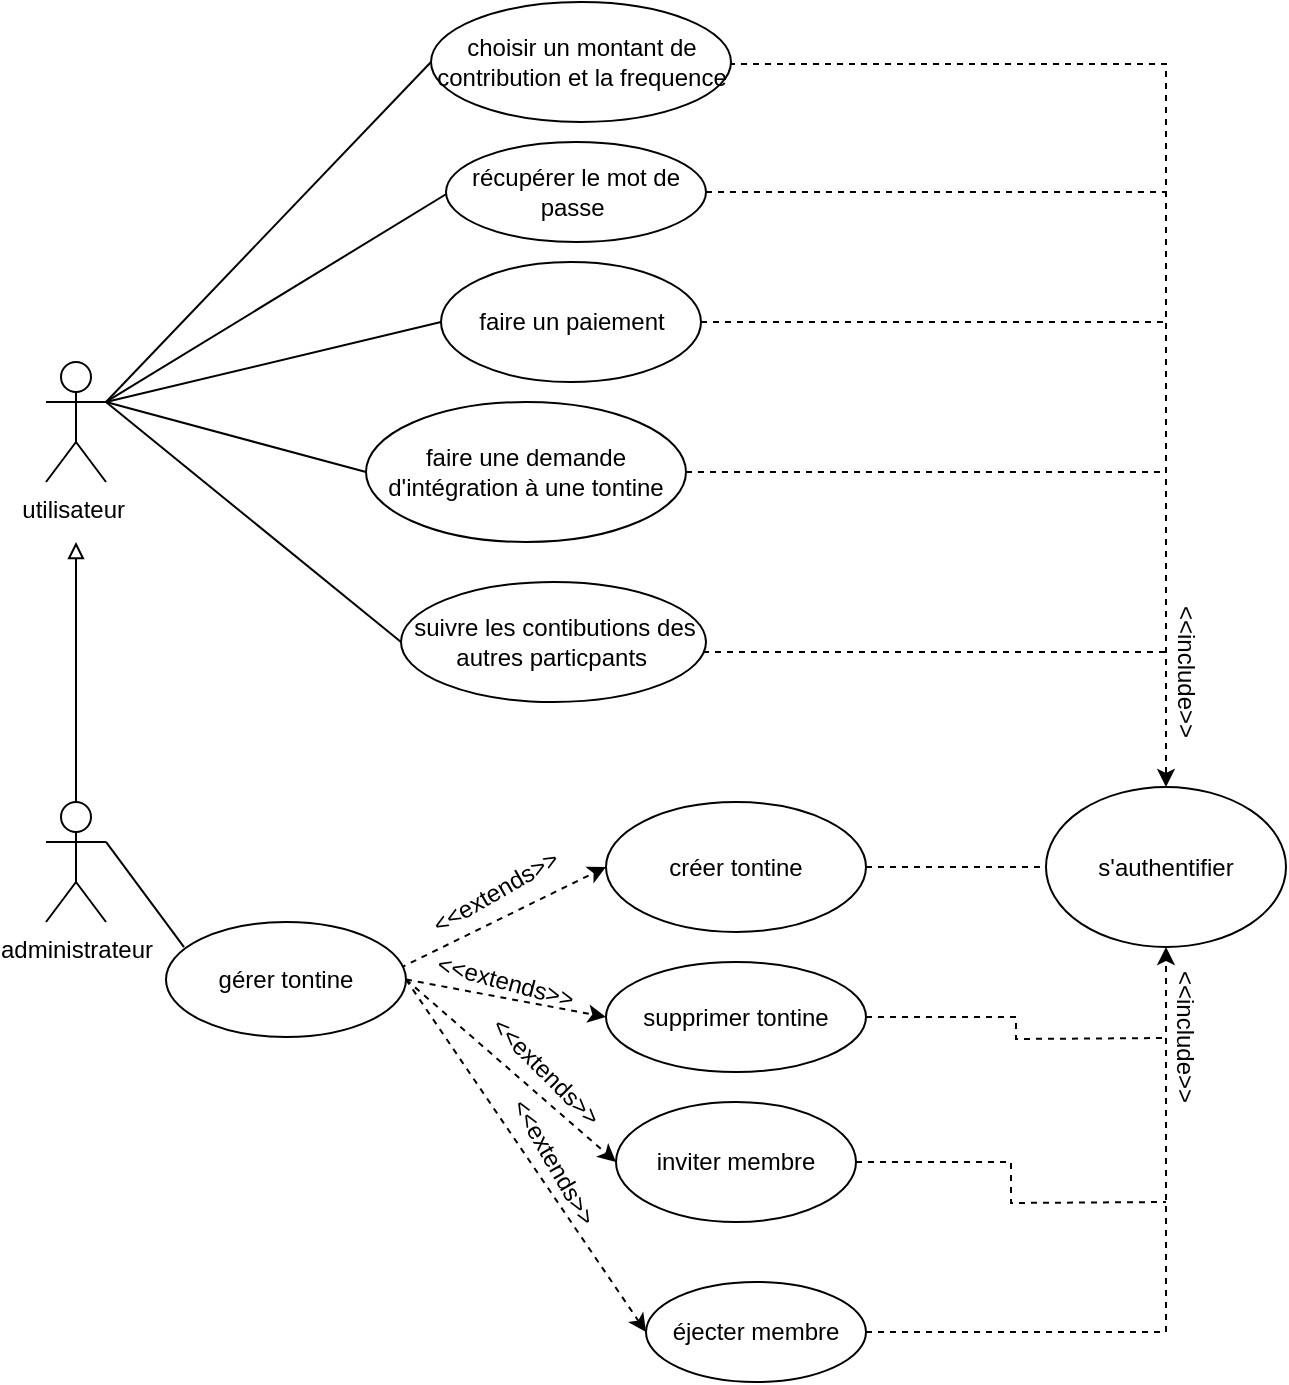 <mxfile version="24.0.7" type="github">
  <diagram name="Page-1" id="oV1Fuwb7MrvapbLkFMkj">
    <mxGraphModel dx="1106" dy="613" grid="1" gridSize="10" guides="1" tooltips="1" connect="1" arrows="1" fold="1" page="1" pageScale="1" pageWidth="827" pageHeight="1169" math="0" shadow="0">
      <root>
        <mxCell id="0" />
        <mxCell id="1" parent="0" />
        <mxCell id="4AqiGN7uSB8tTxlLUijl-6" style="rounded=0;orthogonalLoop=1;jettySize=auto;html=1;exitX=1;exitY=0.333;exitDx=0;exitDy=0;exitPerimeter=0;entryX=0;entryY=0.5;entryDx=0;entryDy=0;endArrow=none;endFill=0;" parent="1" source="4AqiGN7uSB8tTxlLUijl-1" edge="1">
          <mxGeometry relative="1" as="geometry">
            <mxPoint x="250" y="170" as="targetPoint" />
          </mxGeometry>
        </mxCell>
        <mxCell id="CeNqIijYDRwHxGpEc0_K-2" style="rounded=0;orthogonalLoop=1;jettySize=auto;html=1;exitX=1;exitY=0.333;exitDx=0;exitDy=0;exitPerimeter=0;entryX=0;entryY=0.5;entryDx=0;entryDy=0;endArrow=none;endFill=0;" parent="1" source="4AqiGN7uSB8tTxlLUijl-1" target="CeNqIijYDRwHxGpEc0_K-1" edge="1">
          <mxGeometry relative="1" as="geometry" />
        </mxCell>
        <mxCell id="4AqiGN7uSB8tTxlLUijl-1" value="utilisateur&amp;nbsp;" style="shape=umlActor;verticalLabelPosition=bottom;verticalAlign=top;html=1;outlineConnect=0;" parent="1" vertex="1">
          <mxGeometry x="40" y="260" width="30" height="60" as="geometry" />
        </mxCell>
        <mxCell id="4AqiGN7uSB8tTxlLUijl-27" style="edgeStyle=orthogonalEdgeStyle;rounded=0;orthogonalLoop=1;jettySize=auto;html=1;exitX=1;exitY=0.5;exitDx=0;exitDy=0;entryX=0.5;entryY=0;entryDx=0;entryDy=0;dashed=1;" parent="1" target="4AqiGN7uSB8tTxlLUijl-26" edge="1">
          <mxGeometry relative="1" as="geometry">
            <mxPoint x="382.5" y="110" as="sourcePoint" />
            <mxPoint x="612.5" y="407.5" as="targetPoint" />
            <Array as="points">
              <mxPoint x="383" y="111" />
              <mxPoint x="600" y="111" />
            </Array>
          </mxGeometry>
        </mxCell>
        <mxCell id="acqSrVI2MSruL_sHQfGS-3" style="edgeStyle=orthogonalEdgeStyle;rounded=0;orthogonalLoop=1;jettySize=auto;html=1;exitX=1;exitY=0.5;exitDx=0;exitDy=0;dashed=1;endArrow=none;endFill=0;" parent="1" source="4AqiGN7uSB8tTxlLUijl-8" edge="1">
          <mxGeometry relative="1" as="geometry">
            <mxPoint x="600" y="175" as="targetPoint" />
          </mxGeometry>
        </mxCell>
        <mxCell id="4AqiGN7uSB8tTxlLUijl-8" value="récupérer le mot de passe&amp;nbsp;" style="ellipse;whiteSpace=wrap;html=1;" parent="1" vertex="1">
          <mxGeometry x="240" y="150" width="130" height="50" as="geometry" />
        </mxCell>
        <mxCell id="4AqiGN7uSB8tTxlLUijl-12" style="rounded=0;orthogonalLoop=1;jettySize=auto;html=1;exitX=0;exitY=0.5;exitDx=0;exitDy=0;endArrow=none;endFill=0;" parent="1" source="4AqiGN7uSB8tTxlLUijl-9" edge="1">
          <mxGeometry relative="1" as="geometry">
            <mxPoint x="70" y="280" as="targetPoint" />
          </mxGeometry>
        </mxCell>
        <mxCell id="4AqiGN7uSB8tTxlLUijl-28" style="edgeStyle=orthogonalEdgeStyle;rounded=0;orthogonalLoop=1;jettySize=auto;html=1;exitX=1;exitY=0.5;exitDx=0;exitDy=0;endArrow=none;endFill=0;dashed=1;" parent="1" source="4AqiGN7uSB8tTxlLUijl-9" edge="1">
          <mxGeometry relative="1" as="geometry">
            <mxPoint x="600" y="240" as="targetPoint" />
          </mxGeometry>
        </mxCell>
        <mxCell id="4AqiGN7uSB8tTxlLUijl-9" value="faire un paiement" style="ellipse;whiteSpace=wrap;html=1;" parent="1" vertex="1">
          <mxGeometry x="237.5" y="210" width="130" height="60" as="geometry" />
        </mxCell>
        <mxCell id="4AqiGN7uSB8tTxlLUijl-13" style="rounded=0;orthogonalLoop=1;jettySize=auto;html=1;exitX=0;exitY=0.5;exitDx=0;exitDy=0;endArrow=none;endFill=0;" parent="1" source="4AqiGN7uSB8tTxlLUijl-10" edge="1">
          <mxGeometry relative="1" as="geometry">
            <mxPoint x="70" y="280" as="targetPoint" />
          </mxGeometry>
        </mxCell>
        <mxCell id="4AqiGN7uSB8tTxlLUijl-29" style="edgeStyle=orthogonalEdgeStyle;rounded=0;orthogonalLoop=1;jettySize=auto;html=1;exitX=1;exitY=0.5;exitDx=0;exitDy=0;dashed=1;endArrow=none;endFill=0;" parent="1" source="4AqiGN7uSB8tTxlLUijl-10" edge="1">
          <mxGeometry relative="1" as="geometry">
            <mxPoint x="600" y="315" as="targetPoint" />
          </mxGeometry>
        </mxCell>
        <mxCell id="4AqiGN7uSB8tTxlLUijl-10" value="faire une demande d&#39;intégration à une tontine" style="ellipse;whiteSpace=wrap;html=1;" parent="1" vertex="1">
          <mxGeometry x="200" y="280" width="160" height="70" as="geometry" />
        </mxCell>
        <mxCell id="4AqiGN7uSB8tTxlLUijl-30" style="edgeStyle=orthogonalEdgeStyle;rounded=0;orthogonalLoop=1;jettySize=auto;html=1;exitX=1;exitY=0.5;exitDx=0;exitDy=0;endArrow=none;endFill=0;dashed=1;" parent="1" edge="1">
          <mxGeometry relative="1" as="geometry">
            <mxPoint x="600" y="405" as="targetPoint" />
            <mxPoint x="362.5" y="405" as="sourcePoint" />
          </mxGeometry>
        </mxCell>
        <mxCell id="4AqiGN7uSB8tTxlLUijl-17" style="edgeStyle=orthogonalEdgeStyle;rounded=0;orthogonalLoop=1;jettySize=auto;html=1;exitX=0.5;exitY=0;exitDx=0;exitDy=0;exitPerimeter=0;endArrow=block;endFill=0;" parent="1" source="4AqiGN7uSB8tTxlLUijl-15" edge="1">
          <mxGeometry relative="1" as="geometry">
            <mxPoint x="55" y="350" as="targetPoint" />
          </mxGeometry>
        </mxCell>
        <mxCell id="4AqiGN7uSB8tTxlLUijl-15" value="administrateur&lt;div&gt;&lt;br&gt;&lt;/div&gt;" style="shape=umlActor;verticalLabelPosition=bottom;verticalAlign=top;html=1;outlineConnect=0;" parent="1" vertex="1">
          <mxGeometry x="40" y="480" width="30" height="60" as="geometry" />
        </mxCell>
        <mxCell id="4AqiGN7uSB8tTxlLUijl-31" style="edgeStyle=orthogonalEdgeStyle;rounded=0;orthogonalLoop=1;jettySize=auto;html=1;exitX=1;exitY=0.5;exitDx=0;exitDy=0;endArrow=none;endFill=0;dashed=1;" parent="1" source="4AqiGN7uSB8tTxlLUijl-18" target="4AqiGN7uSB8tTxlLUijl-26" edge="1">
          <mxGeometry relative="1" as="geometry" />
        </mxCell>
        <mxCell id="4AqiGN7uSB8tTxlLUijl-18" value="créer tontine" style="ellipse;whiteSpace=wrap;html=1;" parent="1" vertex="1">
          <mxGeometry x="320" y="480" width="130" height="65" as="geometry" />
        </mxCell>
        <mxCell id="4AqiGN7uSB8tTxlLUijl-34" style="edgeStyle=orthogonalEdgeStyle;rounded=0;orthogonalLoop=1;jettySize=auto;html=1;exitX=1;exitY=0.5;exitDx=0;exitDy=0;endArrow=none;endFill=0;dashed=1;" parent="1" source="4AqiGN7uSB8tTxlLUijl-19" edge="1">
          <mxGeometry relative="1" as="geometry">
            <mxPoint x="600" y="598" as="targetPoint" />
          </mxGeometry>
        </mxCell>
        <mxCell id="4AqiGN7uSB8tTxlLUijl-19" value="supprimer tontine" style="ellipse;whiteSpace=wrap;html=1;" parent="1" vertex="1">
          <mxGeometry x="320" y="560" width="130" height="55" as="geometry" />
        </mxCell>
        <mxCell id="4AqiGN7uSB8tTxlLUijl-33" style="edgeStyle=orthogonalEdgeStyle;rounded=0;orthogonalLoop=1;jettySize=auto;html=1;exitX=1;exitY=0.5;exitDx=0;exitDy=0;endArrow=none;endFill=0;dashed=1;" parent="1" source="4AqiGN7uSB8tTxlLUijl-20" edge="1">
          <mxGeometry relative="1" as="geometry">
            <mxPoint x="600" y="680" as="targetPoint" />
          </mxGeometry>
        </mxCell>
        <mxCell id="4AqiGN7uSB8tTxlLUijl-20" value="inviter membre" style="ellipse;whiteSpace=wrap;html=1;" parent="1" vertex="1">
          <mxGeometry x="325" y="630" width="120" height="60" as="geometry" />
        </mxCell>
        <mxCell id="4AqiGN7uSB8tTxlLUijl-32" style="edgeStyle=orthogonalEdgeStyle;rounded=0;orthogonalLoop=1;jettySize=auto;html=1;exitX=1;exitY=0.5;exitDx=0;exitDy=0;dashed=1;" parent="1" source="4AqiGN7uSB8tTxlLUijl-21" target="4AqiGN7uSB8tTxlLUijl-26" edge="1">
          <mxGeometry relative="1" as="geometry" />
        </mxCell>
        <mxCell id="4AqiGN7uSB8tTxlLUijl-21" value="éjecter membre" style="ellipse;whiteSpace=wrap;html=1;" parent="1" vertex="1">
          <mxGeometry x="340" y="720" width="110" height="50" as="geometry" />
        </mxCell>
        <mxCell id="4AqiGN7uSB8tTxlLUijl-26" value="s&#39;authentifier" style="ellipse;whiteSpace=wrap;html=1;" parent="1" vertex="1">
          <mxGeometry x="540" y="472.5" width="120" height="80" as="geometry" />
        </mxCell>
        <mxCell id="CeNqIijYDRwHxGpEc0_K-1" value="choisir un montant de contribution et la frequence" style="ellipse;whiteSpace=wrap;html=1;" parent="1" vertex="1">
          <mxGeometry x="232.5" y="80" width="150" height="60" as="geometry" />
        </mxCell>
        <mxCell id="CeNqIijYDRwHxGpEc0_K-4" style="rounded=0;orthogonalLoop=1;jettySize=auto;html=1;exitX=0;exitY=0.5;exitDx=0;exitDy=0;endArrow=none;endFill=0;" parent="1" source="CeNqIijYDRwHxGpEc0_K-3" edge="1">
          <mxGeometry relative="1" as="geometry">
            <mxPoint x="70" y="280" as="targetPoint" />
          </mxGeometry>
        </mxCell>
        <mxCell id="CeNqIijYDRwHxGpEc0_K-3" value="suivre les contibutions des autres particpants&amp;nbsp;" style="ellipse;whiteSpace=wrap;html=1;" parent="1" vertex="1">
          <mxGeometry x="217.5" y="370" width="152.5" height="60" as="geometry" />
        </mxCell>
        <mxCell id="acqSrVI2MSruL_sHQfGS-1" value="&amp;lt;&amp;lt;include&amp;gt;&amp;gt;" style="text;html=1;align=center;verticalAlign=middle;whiteSpace=wrap;rounded=0;rotation=90;" parent="1" vertex="1">
          <mxGeometry x="580" y="400" width="60" height="30" as="geometry" />
        </mxCell>
        <mxCell id="acqSrVI2MSruL_sHQfGS-2" value="&amp;lt;&amp;lt;include&amp;gt;&amp;gt;" style="text;html=1;align=center;verticalAlign=middle;whiteSpace=wrap;rounded=0;rotation=90;" parent="1" vertex="1">
          <mxGeometry x="580" y="582.5" width="60" height="30" as="geometry" />
        </mxCell>
        <mxCell id="1-74TyrS56jNPPjtdXg2-4" style="rounded=0;orthogonalLoop=1;jettySize=auto;html=1;entryX=0;entryY=0.5;entryDx=0;entryDy=0;dashed=1;exitX=0.975;exitY=0.4;exitDx=0;exitDy=0;exitPerimeter=0;" edge="1" parent="1" source="1-74TyrS56jNPPjtdXg2-2" target="4AqiGN7uSB8tTxlLUijl-18">
          <mxGeometry relative="1" as="geometry">
            <mxPoint x="250" y="560" as="sourcePoint" />
          </mxGeometry>
        </mxCell>
        <mxCell id="1-74TyrS56jNPPjtdXg2-5" style="rounded=0;orthogonalLoop=1;jettySize=auto;html=1;exitX=1;exitY=0.5;exitDx=0;exitDy=0;entryX=0;entryY=0.5;entryDx=0;entryDy=0;dashed=1;" edge="1" parent="1" source="1-74TyrS56jNPPjtdXg2-2" target="4AqiGN7uSB8tTxlLUijl-19">
          <mxGeometry relative="1" as="geometry" />
        </mxCell>
        <mxCell id="1-74TyrS56jNPPjtdXg2-7" style="rounded=0;orthogonalLoop=1;jettySize=auto;html=1;exitX=1;exitY=0.5;exitDx=0;exitDy=0;entryX=0;entryY=0.5;entryDx=0;entryDy=0;dashed=1;" edge="1" parent="1" source="1-74TyrS56jNPPjtdXg2-2" target="4AqiGN7uSB8tTxlLUijl-21">
          <mxGeometry relative="1" as="geometry" />
        </mxCell>
        <mxCell id="1-74TyrS56jNPPjtdXg2-2" value="gérer tontine" style="ellipse;whiteSpace=wrap;html=1;" vertex="1" parent="1">
          <mxGeometry x="100" y="540" width="120" height="57.5" as="geometry" />
        </mxCell>
        <mxCell id="1-74TyrS56jNPPjtdXg2-3" style="rounded=0;orthogonalLoop=1;jettySize=auto;html=1;exitX=1;exitY=0.333;exitDx=0;exitDy=0;exitPerimeter=0;entryX=0.075;entryY=0.219;entryDx=0;entryDy=0;entryPerimeter=0;endArrow=none;endFill=0;" edge="1" parent="1" source="4AqiGN7uSB8tTxlLUijl-15" target="1-74TyrS56jNPPjtdXg2-2">
          <mxGeometry relative="1" as="geometry" />
        </mxCell>
        <mxCell id="1-74TyrS56jNPPjtdXg2-6" style="rounded=0;orthogonalLoop=1;jettySize=auto;html=1;exitX=1;exitY=0.5;exitDx=0;exitDy=0;entryX=0;entryY=0.5;entryDx=0;entryDy=0;dashed=1;" edge="1" parent="1" source="1-74TyrS56jNPPjtdXg2-2" target="4AqiGN7uSB8tTxlLUijl-20">
          <mxGeometry relative="1" as="geometry" />
        </mxCell>
        <mxCell id="1-74TyrS56jNPPjtdXg2-8" value="&amp;lt;&amp;lt;extends&amp;gt;&amp;gt;" style="text;html=1;align=center;verticalAlign=middle;whiteSpace=wrap;rounded=0;rotation=-30;" vertex="1" parent="1">
          <mxGeometry x="235" y="510" width="60" height="30" as="geometry" />
        </mxCell>
        <mxCell id="1-74TyrS56jNPPjtdXg2-9" value="&amp;lt;&amp;lt;extends&amp;gt;&amp;gt;" style="text;html=1;align=center;verticalAlign=middle;whiteSpace=wrap;rounded=0;rotation=45;" vertex="1" parent="1">
          <mxGeometry x="260" y="600" width="60" height="30" as="geometry" />
        </mxCell>
        <mxCell id="1-74TyrS56jNPPjtdXg2-10" value="&amp;lt;&amp;lt;extends&amp;gt;&amp;gt;" style="text;html=1;align=center;verticalAlign=middle;whiteSpace=wrap;rounded=0;rotation=15;" vertex="1" parent="1">
          <mxGeometry x="240" y="554.5" width="60" height="30" as="geometry" />
        </mxCell>
        <mxCell id="1-74TyrS56jNPPjtdXg2-11" value="&amp;lt;&amp;lt;extends&amp;gt;&amp;gt;" style="text;html=1;align=center;verticalAlign=middle;whiteSpace=wrap;rounded=0;rotation=60;" vertex="1" parent="1">
          <mxGeometry x="263.75" y="645" width="60" height="30" as="geometry" />
        </mxCell>
      </root>
    </mxGraphModel>
  </diagram>
</mxfile>
